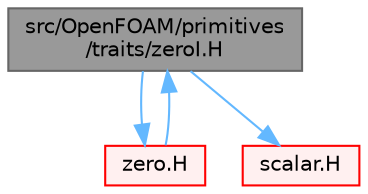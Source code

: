 digraph "src/OpenFOAM/primitives/traits/zeroI.H"
{
 // LATEX_PDF_SIZE
  bgcolor="transparent";
  edge [fontname=Helvetica,fontsize=10,labelfontname=Helvetica,labelfontsize=10];
  node [fontname=Helvetica,fontsize=10,shape=box,height=0.2,width=0.4];
  Node1 [id="Node000001",label="src/OpenFOAM/primitives\l/traits/zeroI.H",height=0.2,width=0.4,color="gray40", fillcolor="grey60", style="filled", fontcolor="black",tooltip=" "];
  Node1 -> Node2 [id="edge1_Node000001_Node000002",color="steelblue1",style="solid",tooltip=" "];
  Node2 [id="Node000002",label="zero.H",height=0.2,width=0.4,color="red", fillcolor="#FFF0F0", style="filled",URL="$zero_8H.html",tooltip=" "];
  Node2 -> Node1 [id="edge2_Node000002_Node000001",color="steelblue1",style="solid",tooltip=" "];
  Node1 -> Node5 [id="edge3_Node000001_Node000005",color="steelblue1",style="solid",tooltip=" "];
  Node5 [id="Node000005",label="scalar.H",height=0.2,width=0.4,color="red", fillcolor="#FFF0F0", style="filled",URL="$scalar_8H.html",tooltip=" "];
}
